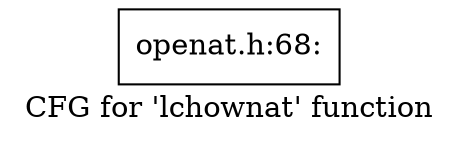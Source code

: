 digraph "CFG for 'lchownat' function" {
	label="CFG for 'lchownat' function";

	Node0xc929930 [shape=record,label="{openat.h:68:}"];
}
